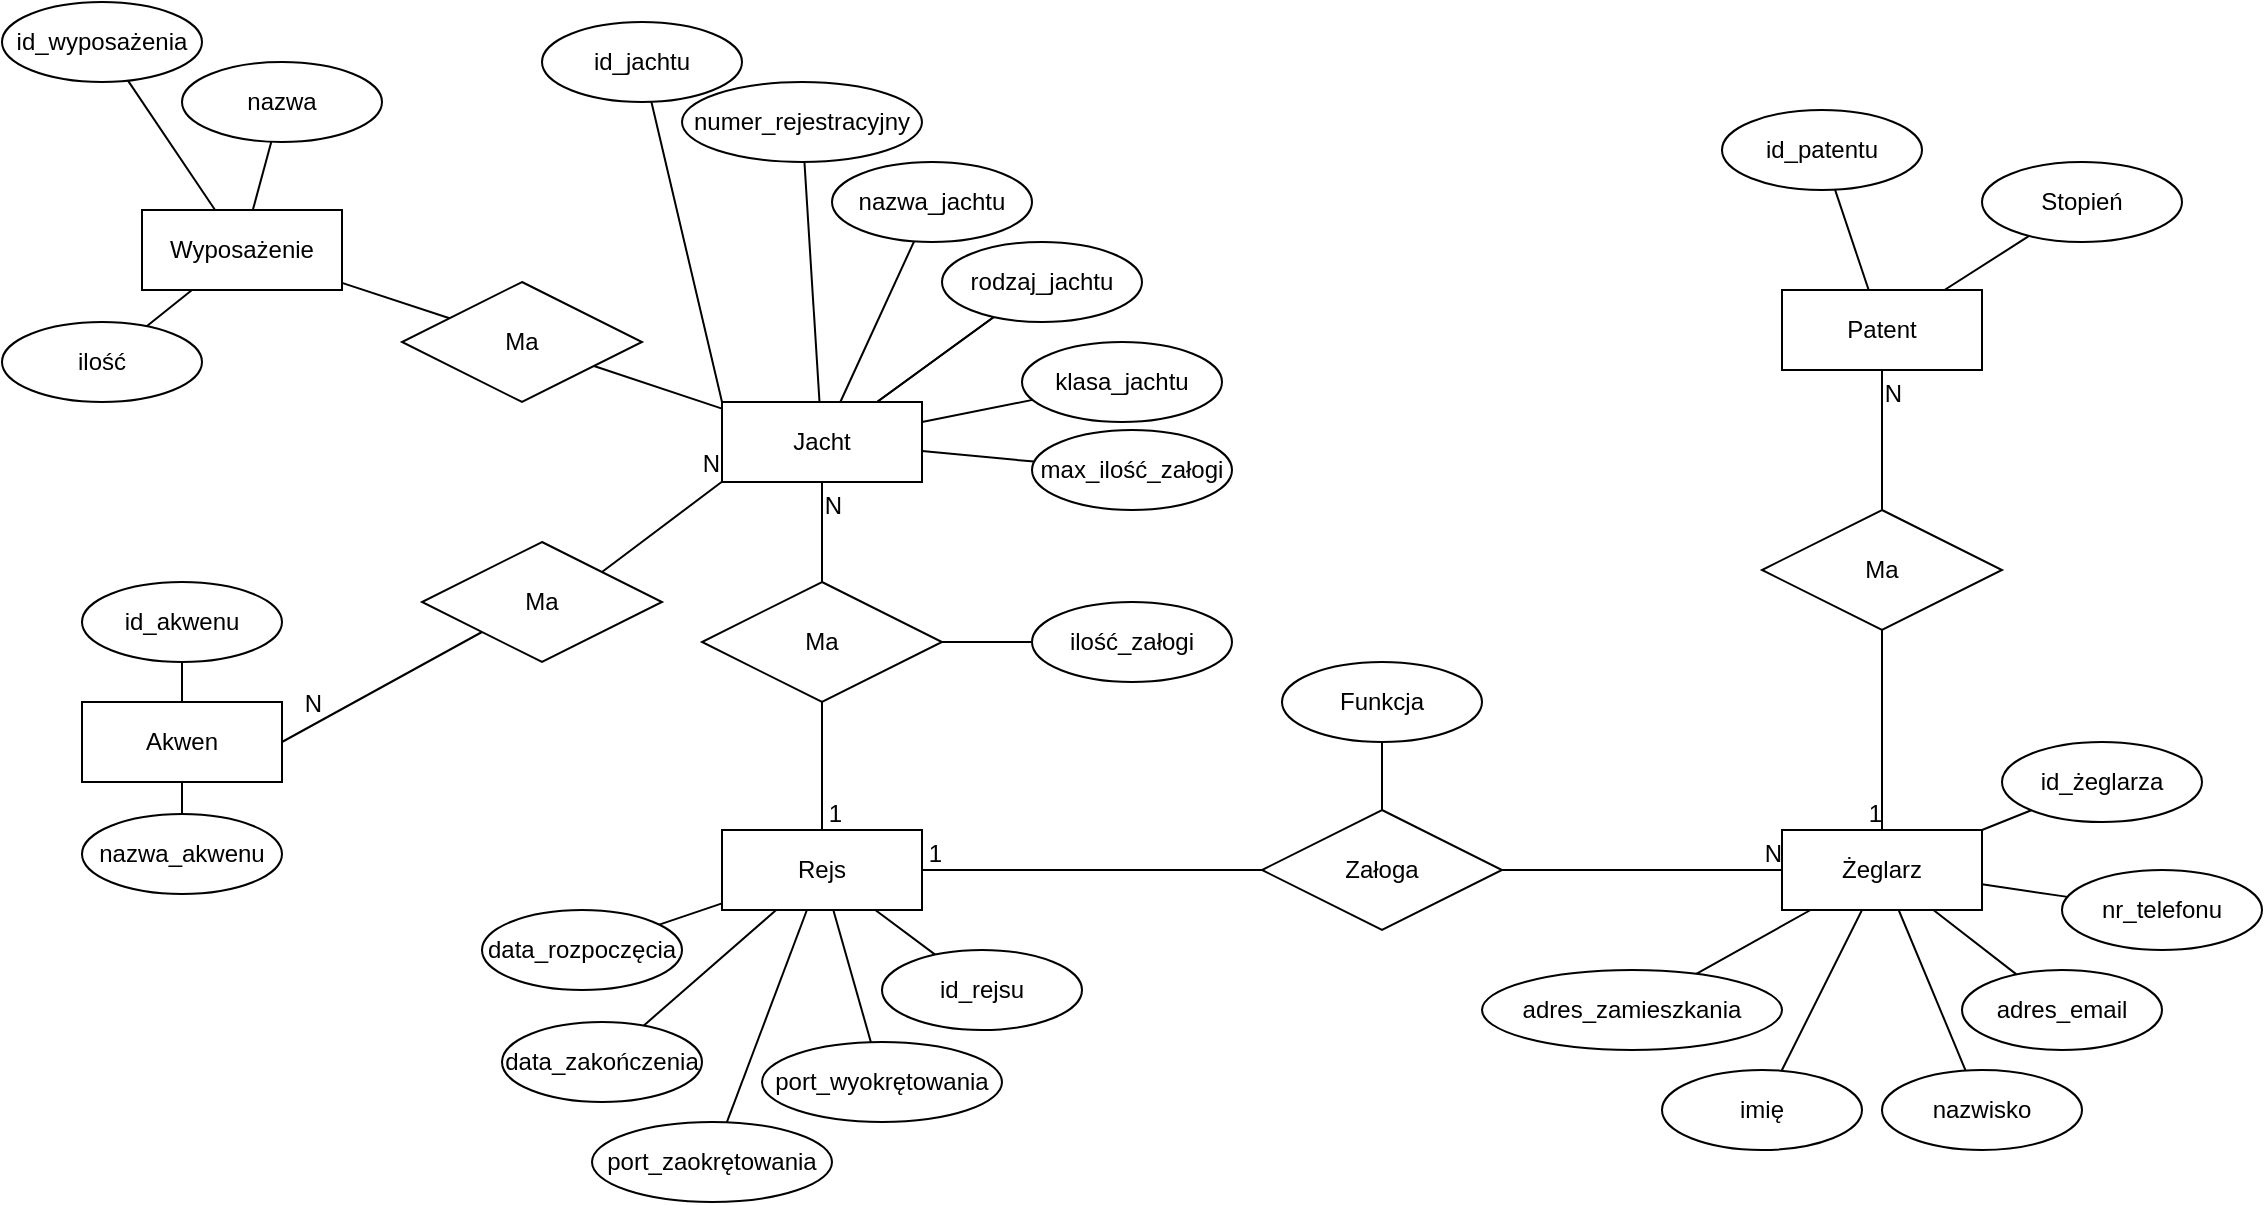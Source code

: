 <mxfile version="13.8.7" type="github">
  <diagram id="-N-CJUm6Y1fo9OQ6WRvm" name="Page-1">
    <mxGraphModel dx="1422" dy="914" grid="1" gridSize="10" guides="1" tooltips="1" connect="1" arrows="1" fold="1" page="1" pageScale="1" pageWidth="1169" pageHeight="827" math="0" shadow="0">
      <root>
        <mxCell id="0" />
        <mxCell id="1" parent="0" />
        <mxCell id="vpVb-FfBWdsbE2k8uolQ-2" value="Jacht" style="whiteSpace=wrap;html=1;align=center;" vertex="1" parent="1">
          <mxGeometry x="380" y="300" width="100" height="40" as="geometry" />
        </mxCell>
        <mxCell id="vpVb-FfBWdsbE2k8uolQ-3" value="Rejs" style="whiteSpace=wrap;html=1;align=center;" vertex="1" parent="1">
          <mxGeometry x="380" y="514" width="100" height="40" as="geometry" />
        </mxCell>
        <mxCell id="vpVb-FfBWdsbE2k8uolQ-4" value="Żeglarz" style="whiteSpace=wrap;html=1;align=center;" vertex="1" parent="1">
          <mxGeometry x="910" y="514" width="100" height="40" as="geometry" />
        </mxCell>
        <mxCell id="vpVb-FfBWdsbE2k8uolQ-5" value="Akwen" style="whiteSpace=wrap;html=1;align=center;" vertex="1" parent="1">
          <mxGeometry x="60" y="450" width="100" height="40" as="geometry" />
        </mxCell>
        <mxCell id="vpVb-FfBWdsbE2k8uolQ-6" value="Wyposażenie" style="whiteSpace=wrap;html=1;align=center;" vertex="1" parent="1">
          <mxGeometry x="90" y="204" width="100" height="40" as="geometry" />
        </mxCell>
        <mxCell id="vpVb-FfBWdsbE2k8uolQ-7" value="Patent" style="whiteSpace=wrap;html=1;align=center;" vertex="1" parent="1">
          <mxGeometry x="910" y="244" width="100" height="40" as="geometry" />
        </mxCell>
        <mxCell id="vpVb-FfBWdsbE2k8uolQ-27" value="" style="edgeStyle=none;rounded=0;orthogonalLoop=1;jettySize=auto;html=1;endArrow=none;endFill=0;entryX=0;entryY=0;entryDx=0;entryDy=0;" edge="1" parent="1" source="vpVb-FfBWdsbE2k8uolQ-9" target="vpVb-FfBWdsbE2k8uolQ-2">
          <mxGeometry relative="1" as="geometry" />
        </mxCell>
        <mxCell id="vpVb-FfBWdsbE2k8uolQ-9" value="id_jachtu" style="ellipse;whiteSpace=wrap;html=1;align=center;" vertex="1" parent="1">
          <mxGeometry x="290" y="110" width="100" height="40" as="geometry" />
        </mxCell>
        <mxCell id="vpVb-FfBWdsbE2k8uolQ-28" value="" style="edgeStyle=none;rounded=0;orthogonalLoop=1;jettySize=auto;html=1;endArrow=none;endFill=0;" edge="1" parent="1" source="vpVb-FfBWdsbE2k8uolQ-10" target="vpVb-FfBWdsbE2k8uolQ-3">
          <mxGeometry relative="1" as="geometry" />
        </mxCell>
        <mxCell id="vpVb-FfBWdsbE2k8uolQ-10" value="id_rejsu" style="ellipse;whiteSpace=wrap;html=1;align=center;" vertex="1" parent="1">
          <mxGeometry x="460" y="574" width="100" height="40" as="geometry" />
        </mxCell>
        <mxCell id="vpVb-FfBWdsbE2k8uolQ-25" value="" style="edgeStyle=none;rounded=0;orthogonalLoop=1;jettySize=auto;html=1;endArrow=none;endFill=0;" edge="1" parent="1" source="vpVb-FfBWdsbE2k8uolQ-11" target="vpVb-FfBWdsbE2k8uolQ-4">
          <mxGeometry relative="1" as="geometry" />
        </mxCell>
        <mxCell id="vpVb-FfBWdsbE2k8uolQ-11" value="id_żeglarza" style="ellipse;whiteSpace=wrap;html=1;align=center;" vertex="1" parent="1">
          <mxGeometry x="1020" y="470" width="100" height="40" as="geometry" />
        </mxCell>
        <mxCell id="vpVb-FfBWdsbE2k8uolQ-26" value="" style="edgeStyle=none;rounded=0;orthogonalLoop=1;jettySize=auto;html=1;endArrow=none;endFill=0;" edge="1" parent="1" source="vpVb-FfBWdsbE2k8uolQ-13" target="vpVb-FfBWdsbE2k8uolQ-7">
          <mxGeometry relative="1" as="geometry" />
        </mxCell>
        <mxCell id="vpVb-FfBWdsbE2k8uolQ-13" value="id_patentu" style="ellipse;whiteSpace=wrap;html=1;align=center;" vertex="1" parent="1">
          <mxGeometry x="880" y="154" width="100" height="40" as="geometry" />
        </mxCell>
        <mxCell id="vpVb-FfBWdsbE2k8uolQ-21" value="" style="edgeStyle=none;rounded=0;orthogonalLoop=1;jettySize=auto;html=1;endArrow=none;endFill=0;" edge="1" parent="1" source="vpVb-FfBWdsbE2k8uolQ-14" target="vpVb-FfBWdsbE2k8uolQ-4">
          <mxGeometry relative="1" as="geometry" />
        </mxCell>
        <mxCell id="vpVb-FfBWdsbE2k8uolQ-14" value="nr_telefonu" style="ellipse;whiteSpace=wrap;html=1;align=center;" vertex="1" parent="1">
          <mxGeometry x="1050" y="534" width="100" height="40" as="geometry" />
        </mxCell>
        <mxCell id="vpVb-FfBWdsbE2k8uolQ-20" value="" style="edgeStyle=none;rounded=0;orthogonalLoop=1;jettySize=auto;html=1;endArrow=none;endFill=0;" edge="1" parent="1" source="vpVb-FfBWdsbE2k8uolQ-15" target="vpVb-FfBWdsbE2k8uolQ-4">
          <mxGeometry relative="1" as="geometry" />
        </mxCell>
        <mxCell id="vpVb-FfBWdsbE2k8uolQ-15" value="adres_email" style="ellipse;whiteSpace=wrap;html=1;align=center;" vertex="1" parent="1">
          <mxGeometry x="1000" y="584" width="100" height="40" as="geometry" />
        </mxCell>
        <mxCell id="vpVb-FfBWdsbE2k8uolQ-19" value="" style="edgeStyle=none;rounded=0;orthogonalLoop=1;jettySize=auto;html=1;endArrow=none;endFill=0;" edge="1" parent="1" source="vpVb-FfBWdsbE2k8uolQ-16" target="vpVb-FfBWdsbE2k8uolQ-4">
          <mxGeometry relative="1" as="geometry" />
        </mxCell>
        <mxCell id="vpVb-FfBWdsbE2k8uolQ-16" value="nazwisko" style="ellipse;whiteSpace=wrap;html=1;align=center;" vertex="1" parent="1">
          <mxGeometry x="960" y="634" width="100" height="40" as="geometry" />
        </mxCell>
        <mxCell id="vpVb-FfBWdsbE2k8uolQ-18" value="" style="rounded=0;orthogonalLoop=1;jettySize=auto;html=1;endArrow=none;endFill=0;" edge="1" parent="1" source="vpVb-FfBWdsbE2k8uolQ-17" target="vpVb-FfBWdsbE2k8uolQ-4">
          <mxGeometry relative="1" as="geometry" />
        </mxCell>
        <mxCell id="vpVb-FfBWdsbE2k8uolQ-17" value="imię" style="ellipse;whiteSpace=wrap;html=1;align=center;" vertex="1" parent="1">
          <mxGeometry x="850" y="634" width="100" height="40" as="geometry" />
        </mxCell>
        <mxCell id="vpVb-FfBWdsbE2k8uolQ-23" value="" style="edgeStyle=none;rounded=0;orthogonalLoop=1;jettySize=auto;html=1;endArrow=none;endFill=0;" edge="1" parent="1" source="vpVb-FfBWdsbE2k8uolQ-22" target="vpVb-FfBWdsbE2k8uolQ-4">
          <mxGeometry relative="1" as="geometry" />
        </mxCell>
        <mxCell id="vpVb-FfBWdsbE2k8uolQ-22" value="adres_zamieszkania" style="ellipse;whiteSpace=wrap;html=1;align=center;" vertex="1" parent="1">
          <mxGeometry x="760" y="584" width="150" height="40" as="geometry" />
        </mxCell>
        <mxCell id="vpVb-FfBWdsbE2k8uolQ-32" value="" style="edgeStyle=none;rounded=0;orthogonalLoop=1;jettySize=auto;html=1;endArrow=none;endFill=0;" edge="1" parent="1" source="vpVb-FfBWdsbE2k8uolQ-30" target="vpVb-FfBWdsbE2k8uolQ-2">
          <mxGeometry relative="1" as="geometry" />
        </mxCell>
        <mxCell id="vpVb-FfBWdsbE2k8uolQ-86" value="" style="edgeStyle=none;rounded=0;orthogonalLoop=1;jettySize=auto;html=1;endArrow=none;endFill=0;" edge="1" parent="1" source="vpVb-FfBWdsbE2k8uolQ-29" target="vpVb-FfBWdsbE2k8uolQ-2">
          <mxGeometry relative="1" as="geometry" />
        </mxCell>
        <mxCell id="vpVb-FfBWdsbE2k8uolQ-29" value="klasa_jachtu" style="ellipse;whiteSpace=wrap;html=1;align=center;" vertex="1" parent="1">
          <mxGeometry x="530" y="270" width="100" height="40" as="geometry" />
        </mxCell>
        <mxCell id="vpVb-FfBWdsbE2k8uolQ-31" value="" style="edgeStyle=none;rounded=0;orthogonalLoop=1;jettySize=auto;html=1;endArrow=none;endFill=0;" edge="1" parent="1" source="vpVb-FfBWdsbE2k8uolQ-30" target="vpVb-FfBWdsbE2k8uolQ-2">
          <mxGeometry relative="1" as="geometry" />
        </mxCell>
        <mxCell id="vpVb-FfBWdsbE2k8uolQ-34" value="" style="edgeStyle=none;rounded=0;orthogonalLoop=1;jettySize=auto;html=1;endArrow=none;endFill=0;" edge="1" parent="1" source="vpVb-FfBWdsbE2k8uolQ-33" target="vpVb-FfBWdsbE2k8uolQ-2">
          <mxGeometry relative="1" as="geometry" />
        </mxCell>
        <mxCell id="vpVb-FfBWdsbE2k8uolQ-33" value="nazwa_jachtu" style="ellipse;whiteSpace=wrap;html=1;align=center;" vertex="1" parent="1">
          <mxGeometry x="435" y="180" width="100" height="40" as="geometry" />
        </mxCell>
        <mxCell id="vpVb-FfBWdsbE2k8uolQ-36" value="" style="edgeStyle=none;rounded=0;orthogonalLoop=1;jettySize=auto;html=1;endArrow=none;endFill=0;" edge="1" parent="1" source="vpVb-FfBWdsbE2k8uolQ-35" target="vpVb-FfBWdsbE2k8uolQ-2">
          <mxGeometry relative="1" as="geometry" />
        </mxCell>
        <mxCell id="vpVb-FfBWdsbE2k8uolQ-35" value="numer_rejestracyjny" style="ellipse;whiteSpace=wrap;html=1;align=center;" vertex="1" parent="1">
          <mxGeometry x="360" y="140" width="120" height="40" as="geometry" />
        </mxCell>
        <mxCell id="vpVb-FfBWdsbE2k8uolQ-38" value="" style="edgeStyle=none;rounded=0;orthogonalLoop=1;jettySize=auto;html=1;endArrow=none;endFill=0;" edge="1" parent="1" source="vpVb-FfBWdsbE2k8uolQ-37" target="vpVb-FfBWdsbE2k8uolQ-2">
          <mxGeometry relative="1" as="geometry" />
        </mxCell>
        <mxCell id="vpVb-FfBWdsbE2k8uolQ-37" value="max_ilość_załogi" style="ellipse;whiteSpace=wrap;html=1;align=center;" vertex="1" parent="1">
          <mxGeometry x="535" y="314" width="100" height="40" as="geometry" />
        </mxCell>
        <mxCell id="vpVb-FfBWdsbE2k8uolQ-46" value="" style="edgeStyle=none;rounded=0;orthogonalLoop=1;jettySize=auto;html=1;endArrow=none;endFill=0;" edge="1" parent="1" source="vpVb-FfBWdsbE2k8uolQ-40" target="vpVb-FfBWdsbE2k8uolQ-3">
          <mxGeometry relative="1" as="geometry" />
        </mxCell>
        <mxCell id="vpVb-FfBWdsbE2k8uolQ-40" value="port_zaokrętowania" style="ellipse;whiteSpace=wrap;html=1;align=center;" vertex="1" parent="1">
          <mxGeometry x="315" y="660" width="120" height="40" as="geometry" />
        </mxCell>
        <mxCell id="vpVb-FfBWdsbE2k8uolQ-43" value="" style="edgeStyle=none;rounded=0;orthogonalLoop=1;jettySize=auto;html=1;endArrow=none;endFill=0;" edge="1" parent="1" source="vpVb-FfBWdsbE2k8uolQ-41" target="vpVb-FfBWdsbE2k8uolQ-3">
          <mxGeometry relative="1" as="geometry" />
        </mxCell>
        <mxCell id="vpVb-FfBWdsbE2k8uolQ-41" value="data_rozpoczęcia" style="ellipse;whiteSpace=wrap;html=1;align=center;" vertex="1" parent="1">
          <mxGeometry x="260" y="554" width="100" height="40" as="geometry" />
        </mxCell>
        <mxCell id="vpVb-FfBWdsbE2k8uolQ-45" value="" style="edgeStyle=none;rounded=0;orthogonalLoop=1;jettySize=auto;html=1;endArrow=none;endFill=0;" edge="1" parent="1" source="vpVb-FfBWdsbE2k8uolQ-42" target="vpVb-FfBWdsbE2k8uolQ-3">
          <mxGeometry relative="1" as="geometry" />
        </mxCell>
        <mxCell id="vpVb-FfBWdsbE2k8uolQ-42" value="data_zakończenia" style="ellipse;whiteSpace=wrap;html=1;align=center;" vertex="1" parent="1">
          <mxGeometry x="270" y="610" width="100" height="40" as="geometry" />
        </mxCell>
        <mxCell id="vpVb-FfBWdsbE2k8uolQ-48" value="" style="edgeStyle=none;rounded=0;orthogonalLoop=1;jettySize=auto;html=1;endArrow=none;endFill=0;" edge="1" parent="1" source="vpVb-FfBWdsbE2k8uolQ-47" target="vpVb-FfBWdsbE2k8uolQ-7">
          <mxGeometry relative="1" as="geometry" />
        </mxCell>
        <mxCell id="vpVb-FfBWdsbE2k8uolQ-47" value="Stopień" style="ellipse;whiteSpace=wrap;html=1;align=center;" vertex="1" parent="1">
          <mxGeometry x="1010" y="180" width="100" height="40" as="geometry" />
        </mxCell>
        <mxCell id="vpVb-FfBWdsbE2k8uolQ-52" value="" style="edgeStyle=none;rounded=0;orthogonalLoop=1;jettySize=auto;html=1;endArrow=none;endFill=0;" edge="1" parent="1" source="vpVb-FfBWdsbE2k8uolQ-49" target="vpVb-FfBWdsbE2k8uolQ-5">
          <mxGeometry relative="1" as="geometry" />
        </mxCell>
        <mxCell id="vpVb-FfBWdsbE2k8uolQ-49" value="nazwa_akwenu" style="ellipse;whiteSpace=wrap;html=1;align=center;" vertex="1" parent="1">
          <mxGeometry x="60" y="506" width="100" height="40" as="geometry" />
        </mxCell>
        <mxCell id="vpVb-FfBWdsbE2k8uolQ-51" value="" style="edgeStyle=none;rounded=0;orthogonalLoop=1;jettySize=auto;html=1;endArrow=none;endFill=0;" edge="1" parent="1" source="vpVb-FfBWdsbE2k8uolQ-50" target="vpVb-FfBWdsbE2k8uolQ-5">
          <mxGeometry relative="1" as="geometry" />
        </mxCell>
        <mxCell id="vpVb-FfBWdsbE2k8uolQ-50" value="id_akwenu" style="ellipse;whiteSpace=wrap;html=1;align=center;" vertex="1" parent="1">
          <mxGeometry x="60" y="390" width="100" height="40" as="geometry" />
        </mxCell>
        <mxCell id="vpVb-FfBWdsbE2k8uolQ-57" value="" style="edgeStyle=none;rounded=0;orthogonalLoop=1;jettySize=auto;html=1;endArrow=none;endFill=0;" edge="1" parent="1" source="vpVb-FfBWdsbE2k8uolQ-53" target="vpVb-FfBWdsbE2k8uolQ-6">
          <mxGeometry relative="1" as="geometry" />
        </mxCell>
        <mxCell id="vpVb-FfBWdsbE2k8uolQ-53" value="nazwa" style="ellipse;whiteSpace=wrap;html=1;align=center;" vertex="1" parent="1">
          <mxGeometry x="110" y="130" width="100" height="40" as="geometry" />
        </mxCell>
        <mxCell id="vpVb-FfBWdsbE2k8uolQ-55" value="" style="edgeStyle=none;rounded=0;orthogonalLoop=1;jettySize=auto;html=1;endArrow=none;endFill=0;" edge="1" parent="1" source="vpVb-FfBWdsbE2k8uolQ-54" target="vpVb-FfBWdsbE2k8uolQ-6">
          <mxGeometry relative="1" as="geometry" />
        </mxCell>
        <mxCell id="vpVb-FfBWdsbE2k8uolQ-54" value="id_wyposażenia" style="ellipse;whiteSpace=wrap;html=1;align=center;" vertex="1" parent="1">
          <mxGeometry x="20" y="100" width="100" height="40" as="geometry" />
        </mxCell>
        <mxCell id="vpVb-FfBWdsbE2k8uolQ-58" value="Ma" style="shape=rhombus;perimeter=rhombusPerimeter;whiteSpace=wrap;html=1;align=center;" vertex="1" parent="1">
          <mxGeometry x="900" y="354" width="120" height="60" as="geometry" />
        </mxCell>
        <mxCell id="vpVb-FfBWdsbE2k8uolQ-67" value="" style="endArrow=none;html=1;rounded=0;entryX=0.5;entryY=1;entryDx=0;entryDy=0;exitX=0.5;exitY=0;exitDx=0;exitDy=0;" edge="1" parent="1" source="vpVb-FfBWdsbE2k8uolQ-58" target="vpVb-FfBWdsbE2k8uolQ-7">
          <mxGeometry relative="1" as="geometry">
            <mxPoint x="490" y="304" as="sourcePoint" />
            <mxPoint x="650" y="304" as="targetPoint" />
          </mxGeometry>
        </mxCell>
        <mxCell id="vpVb-FfBWdsbE2k8uolQ-68" value="N" style="resizable=0;html=1;align=right;verticalAlign=bottom;" connectable="0" vertex="1" parent="vpVb-FfBWdsbE2k8uolQ-67">
          <mxGeometry x="1" relative="1" as="geometry">
            <mxPoint x="10" y="20" as="offset" />
          </mxGeometry>
        </mxCell>
        <mxCell id="vpVb-FfBWdsbE2k8uolQ-69" value="" style="endArrow=none;html=1;rounded=0;exitX=0.5;exitY=1;exitDx=0;exitDy=0;" edge="1" parent="1" source="vpVb-FfBWdsbE2k8uolQ-58" target="vpVb-FfBWdsbE2k8uolQ-4">
          <mxGeometry relative="1" as="geometry">
            <mxPoint x="910" y="474" as="sourcePoint" />
            <mxPoint x="1070" y="474" as="targetPoint" />
          </mxGeometry>
        </mxCell>
        <mxCell id="vpVb-FfBWdsbE2k8uolQ-70" value="1" style="resizable=0;html=1;align=right;verticalAlign=bottom;" connectable="0" vertex="1" parent="vpVb-FfBWdsbE2k8uolQ-69">
          <mxGeometry x="1" relative="1" as="geometry" />
        </mxCell>
        <mxCell id="vpVb-FfBWdsbE2k8uolQ-71" value="Załoga" style="shape=rhombus;perimeter=rhombusPerimeter;whiteSpace=wrap;html=1;align=center;" vertex="1" parent="1">
          <mxGeometry x="650" y="504" width="120" height="60" as="geometry" />
        </mxCell>
        <mxCell id="vpVb-FfBWdsbE2k8uolQ-73" value="" style="endArrow=none;html=1;rounded=0;entryX=0;entryY=0.5;entryDx=0;entryDy=0;exitX=1;exitY=0.5;exitDx=0;exitDy=0;" edge="1" parent="1" source="vpVb-FfBWdsbE2k8uolQ-71" target="vpVb-FfBWdsbE2k8uolQ-4">
          <mxGeometry relative="1" as="geometry">
            <mxPoint x="710" y="540" as="sourcePoint" />
            <mxPoint x="870" y="540" as="targetPoint" />
          </mxGeometry>
        </mxCell>
        <mxCell id="vpVb-FfBWdsbE2k8uolQ-74" value="N" style="resizable=0;html=1;align=right;verticalAlign=bottom;" connectable="0" vertex="1" parent="vpVb-FfBWdsbE2k8uolQ-73">
          <mxGeometry x="1" relative="1" as="geometry" />
        </mxCell>
        <mxCell id="vpVb-FfBWdsbE2k8uolQ-75" value="" style="endArrow=none;html=1;rounded=0;exitX=0;exitY=0.5;exitDx=0;exitDy=0;entryX=1;entryY=0.5;entryDx=0;entryDy=0;" edge="1" parent="1" source="vpVb-FfBWdsbE2k8uolQ-71" target="vpVb-FfBWdsbE2k8uolQ-3">
          <mxGeometry relative="1" as="geometry">
            <mxPoint x="430" y="590" as="sourcePoint" />
            <mxPoint x="590" y="590" as="targetPoint" />
          </mxGeometry>
        </mxCell>
        <mxCell id="vpVb-FfBWdsbE2k8uolQ-76" value="1" style="resizable=0;html=1;align=right;verticalAlign=bottom;" connectable="0" vertex="1" parent="vpVb-FfBWdsbE2k8uolQ-75">
          <mxGeometry x="1" relative="1" as="geometry">
            <mxPoint x="10" as="offset" />
          </mxGeometry>
        </mxCell>
        <mxCell id="vpVb-FfBWdsbE2k8uolQ-78" value="" style="edgeStyle=none;rounded=0;orthogonalLoop=1;jettySize=auto;html=1;endArrow=none;endFill=0;" edge="1" parent="1" source="vpVb-FfBWdsbE2k8uolQ-77" target="vpVb-FfBWdsbE2k8uolQ-3">
          <mxGeometry relative="1" as="geometry" />
        </mxCell>
        <mxCell id="vpVb-FfBWdsbE2k8uolQ-77" value="port_wyokrętowania" style="ellipse;whiteSpace=wrap;html=1;align=center;" vertex="1" parent="1">
          <mxGeometry x="400" y="620" width="120" height="40" as="geometry" />
        </mxCell>
        <mxCell id="vpVb-FfBWdsbE2k8uolQ-79" value="Ma" style="shape=rhombus;perimeter=rhombusPerimeter;whiteSpace=wrap;html=1;align=center;" vertex="1" parent="1">
          <mxGeometry x="370" y="390" width="120" height="60" as="geometry" />
        </mxCell>
        <mxCell id="vpVb-FfBWdsbE2k8uolQ-80" value="" style="endArrow=none;html=1;rounded=0;exitX=0.5;exitY=0;exitDx=0;exitDy=0;entryX=0.5;entryY=1;entryDx=0;entryDy=0;" edge="1" parent="1" source="vpVb-FfBWdsbE2k8uolQ-79" target="vpVb-FfBWdsbE2k8uolQ-2">
          <mxGeometry relative="1" as="geometry">
            <mxPoint x="520" y="440" as="sourcePoint" />
            <mxPoint x="510" y="370" as="targetPoint" />
          </mxGeometry>
        </mxCell>
        <mxCell id="vpVb-FfBWdsbE2k8uolQ-81" value="N" style="resizable=0;html=1;align=right;verticalAlign=bottom;" connectable="0" vertex="1" parent="vpVb-FfBWdsbE2k8uolQ-80">
          <mxGeometry x="1" relative="1" as="geometry">
            <mxPoint x="10.04" y="20.29" as="offset" />
          </mxGeometry>
        </mxCell>
        <mxCell id="vpVb-FfBWdsbE2k8uolQ-82" value="" style="endArrow=none;html=1;rounded=0;exitX=0.5;exitY=1;exitDx=0;exitDy=0;entryX=0.5;entryY=0;entryDx=0;entryDy=0;" edge="1" parent="1" source="vpVb-FfBWdsbE2k8uolQ-79" target="vpVb-FfBWdsbE2k8uolQ-3">
          <mxGeometry relative="1" as="geometry">
            <mxPoint x="490" y="430" as="sourcePoint" />
            <mxPoint x="420" y="520" as="targetPoint" />
          </mxGeometry>
        </mxCell>
        <mxCell id="vpVb-FfBWdsbE2k8uolQ-83" value="1" style="resizable=0;html=1;align=right;verticalAlign=bottom;" connectable="0" vertex="1" parent="vpVb-FfBWdsbE2k8uolQ-82">
          <mxGeometry x="1" relative="1" as="geometry">
            <mxPoint x="10" as="offset" />
          </mxGeometry>
        </mxCell>
        <mxCell id="vpVb-FfBWdsbE2k8uolQ-30" value="rodzaj_jachtu" style="ellipse;whiteSpace=wrap;html=1;align=center;" vertex="1" parent="1">
          <mxGeometry x="490" y="220" width="100" height="40" as="geometry" />
        </mxCell>
        <mxCell id="vpVb-FfBWdsbE2k8uolQ-88" value="Ma" style="shape=rhombus;perimeter=rhombusPerimeter;whiteSpace=wrap;html=1;align=center;" vertex="1" parent="1">
          <mxGeometry x="230" y="370" width="120" height="60" as="geometry" />
        </mxCell>
        <mxCell id="vpVb-FfBWdsbE2k8uolQ-95" value="" style="endArrow=none;html=1;rounded=0;exitX=1;exitY=0;exitDx=0;exitDy=0;entryX=0;entryY=1;entryDx=0;entryDy=0;" edge="1" parent="1" source="vpVb-FfBWdsbE2k8uolQ-88">
          <mxGeometry relative="1" as="geometry">
            <mxPoint x="189.79" y="330" as="sourcePoint" />
            <mxPoint x="379.79" y="340" as="targetPoint" />
          </mxGeometry>
        </mxCell>
        <mxCell id="vpVb-FfBWdsbE2k8uolQ-96" value="N" style="resizable=0;html=1;align=right;verticalAlign=bottom;" connectable="0" vertex="1" parent="vpVb-FfBWdsbE2k8uolQ-95">
          <mxGeometry x="1" relative="1" as="geometry" />
        </mxCell>
        <mxCell id="vpVb-FfBWdsbE2k8uolQ-97" value="" style="endArrow=none;html=1;rounded=0;exitX=0;exitY=1;exitDx=0;exitDy=0;entryX=1;entryY=0.5;entryDx=0;entryDy=0;" edge="1" parent="1" source="vpVb-FfBWdsbE2k8uolQ-88" target="vpVb-FfBWdsbE2k8uolQ-5">
          <mxGeometry relative="1" as="geometry">
            <mxPoint x="220.0" y="460" as="sourcePoint" />
            <mxPoint x="220" y="496" as="targetPoint" />
          </mxGeometry>
        </mxCell>
        <mxCell id="vpVb-FfBWdsbE2k8uolQ-98" value="N" style="resizable=0;html=1;align=right;verticalAlign=bottom;" connectable="0" vertex="1" parent="vpVb-FfBWdsbE2k8uolQ-97">
          <mxGeometry x="1" relative="1" as="geometry">
            <mxPoint x="20.29" y="-9.94" as="offset" />
          </mxGeometry>
        </mxCell>
        <mxCell id="vpVb-FfBWdsbE2k8uolQ-100" value="" style="edgeStyle=none;rounded=0;orthogonalLoop=1;jettySize=auto;html=1;endArrow=none;endFill=0;" edge="1" parent="1" source="vpVb-FfBWdsbE2k8uolQ-99" target="vpVb-FfBWdsbE2k8uolQ-2">
          <mxGeometry relative="1" as="geometry" />
        </mxCell>
        <mxCell id="vpVb-FfBWdsbE2k8uolQ-101" value="" style="edgeStyle=none;rounded=0;orthogonalLoop=1;jettySize=auto;html=1;endArrow=none;endFill=0;" edge="1" parent="1" source="vpVb-FfBWdsbE2k8uolQ-99" target="vpVb-FfBWdsbE2k8uolQ-6">
          <mxGeometry relative="1" as="geometry" />
        </mxCell>
        <mxCell id="vpVb-FfBWdsbE2k8uolQ-99" value="Ma" style="shape=rhombus;perimeter=rhombusPerimeter;whiteSpace=wrap;html=1;align=center;" vertex="1" parent="1">
          <mxGeometry x="220" y="240" width="120" height="60" as="geometry" />
        </mxCell>
        <mxCell id="vpVb-FfBWdsbE2k8uolQ-103" value="" style="edgeStyle=none;rounded=0;orthogonalLoop=1;jettySize=auto;html=1;endArrow=none;endFill=0;" edge="1" parent="1" source="vpVb-FfBWdsbE2k8uolQ-102" target="vpVb-FfBWdsbE2k8uolQ-71">
          <mxGeometry relative="1" as="geometry" />
        </mxCell>
        <mxCell id="vpVb-FfBWdsbE2k8uolQ-102" value="Funkcja" style="ellipse;whiteSpace=wrap;html=1;align=center;" vertex="1" parent="1">
          <mxGeometry x="660" y="430" width="100" height="40" as="geometry" />
        </mxCell>
        <mxCell id="vpVb-FfBWdsbE2k8uolQ-106" value="" style="edgeStyle=none;rounded=0;orthogonalLoop=1;jettySize=auto;html=1;endArrow=none;endFill=0;" edge="1" parent="1" source="vpVb-FfBWdsbE2k8uolQ-105" target="vpVb-FfBWdsbE2k8uolQ-79">
          <mxGeometry relative="1" as="geometry" />
        </mxCell>
        <mxCell id="vpVb-FfBWdsbE2k8uolQ-105" value="ilość_załogi" style="ellipse;whiteSpace=wrap;html=1;align=center;" vertex="1" parent="1">
          <mxGeometry x="535" y="400" width="100" height="40" as="geometry" />
        </mxCell>
        <mxCell id="vpVb-FfBWdsbE2k8uolQ-109" value="" style="edgeStyle=none;rounded=0;orthogonalLoop=1;jettySize=auto;html=1;endArrow=none;endFill=0;" edge="1" parent="1" source="vpVb-FfBWdsbE2k8uolQ-108" target="vpVb-FfBWdsbE2k8uolQ-6">
          <mxGeometry relative="1" as="geometry" />
        </mxCell>
        <mxCell id="vpVb-FfBWdsbE2k8uolQ-108" value="ilość" style="ellipse;whiteSpace=wrap;html=1;align=center;" vertex="1" parent="1">
          <mxGeometry x="20" y="260" width="100" height="40" as="geometry" />
        </mxCell>
      </root>
    </mxGraphModel>
  </diagram>
</mxfile>
